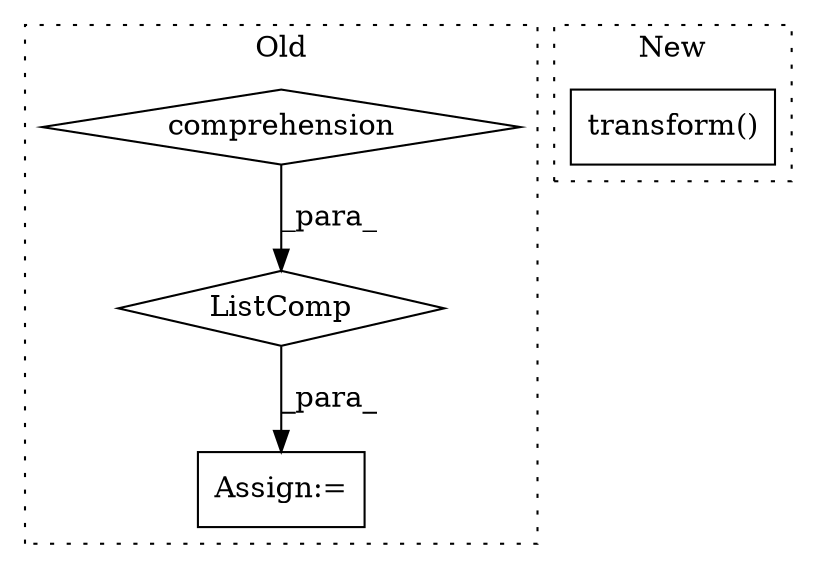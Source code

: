 digraph G {
subgraph cluster0 {
1 [label="ListComp" a="106" s="4201" l="43" shape="diamond"];
3 [label="comprehension" a="45" s="4215" l="3" shape="diamond"];
4 [label="Assign:=" a="68" s="4189" l="3" shape="box"];
label = "Old";
style="dotted";
}
subgraph cluster1 {
2 [label="transform()" a="75" s="5155,5181" l="17,1" shape="box"];
label = "New";
style="dotted";
}
1 -> 4 [label="_para_"];
3 -> 1 [label="_para_"];
}
